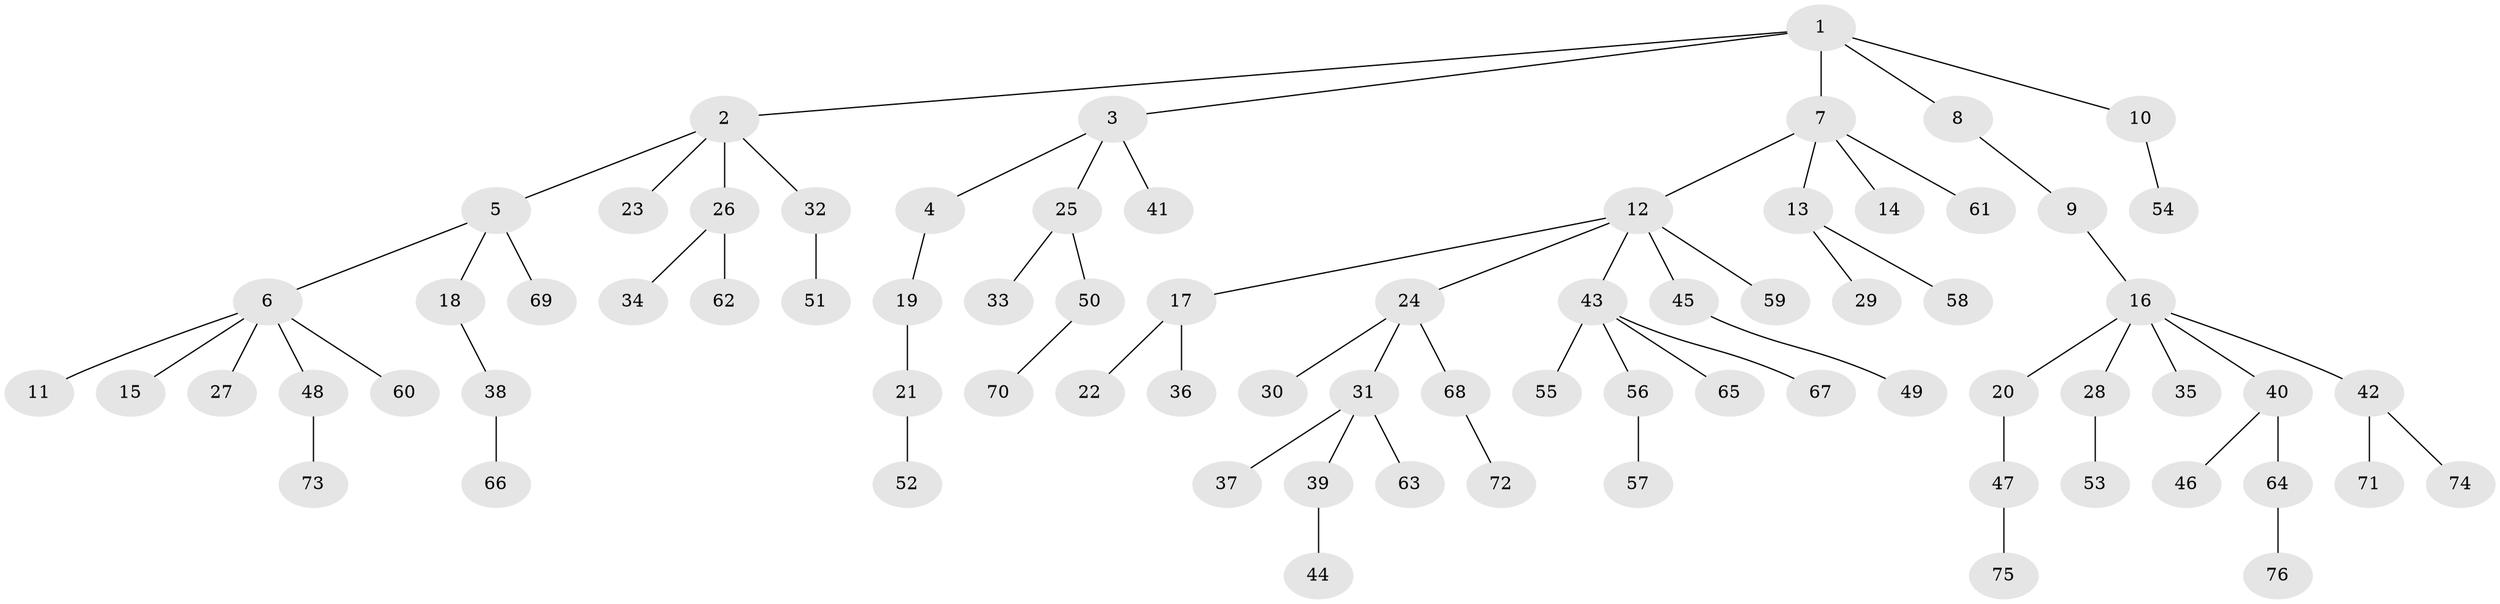 // Generated by graph-tools (version 1.1) at 2025/26/03/09/25 03:26:29]
// undirected, 76 vertices, 75 edges
graph export_dot {
graph [start="1"]
  node [color=gray90,style=filled];
  1;
  2;
  3;
  4;
  5;
  6;
  7;
  8;
  9;
  10;
  11;
  12;
  13;
  14;
  15;
  16;
  17;
  18;
  19;
  20;
  21;
  22;
  23;
  24;
  25;
  26;
  27;
  28;
  29;
  30;
  31;
  32;
  33;
  34;
  35;
  36;
  37;
  38;
  39;
  40;
  41;
  42;
  43;
  44;
  45;
  46;
  47;
  48;
  49;
  50;
  51;
  52;
  53;
  54;
  55;
  56;
  57;
  58;
  59;
  60;
  61;
  62;
  63;
  64;
  65;
  66;
  67;
  68;
  69;
  70;
  71;
  72;
  73;
  74;
  75;
  76;
  1 -- 2;
  1 -- 3;
  1 -- 7;
  1 -- 8;
  1 -- 10;
  2 -- 5;
  2 -- 23;
  2 -- 26;
  2 -- 32;
  3 -- 4;
  3 -- 25;
  3 -- 41;
  4 -- 19;
  5 -- 6;
  5 -- 18;
  5 -- 69;
  6 -- 11;
  6 -- 15;
  6 -- 27;
  6 -- 48;
  6 -- 60;
  7 -- 12;
  7 -- 13;
  7 -- 14;
  7 -- 61;
  8 -- 9;
  9 -- 16;
  10 -- 54;
  12 -- 17;
  12 -- 24;
  12 -- 43;
  12 -- 45;
  12 -- 59;
  13 -- 29;
  13 -- 58;
  16 -- 20;
  16 -- 28;
  16 -- 35;
  16 -- 40;
  16 -- 42;
  17 -- 22;
  17 -- 36;
  18 -- 38;
  19 -- 21;
  20 -- 47;
  21 -- 52;
  24 -- 30;
  24 -- 31;
  24 -- 68;
  25 -- 33;
  25 -- 50;
  26 -- 34;
  26 -- 62;
  28 -- 53;
  31 -- 37;
  31 -- 39;
  31 -- 63;
  32 -- 51;
  38 -- 66;
  39 -- 44;
  40 -- 46;
  40 -- 64;
  42 -- 71;
  42 -- 74;
  43 -- 55;
  43 -- 56;
  43 -- 65;
  43 -- 67;
  45 -- 49;
  47 -- 75;
  48 -- 73;
  50 -- 70;
  56 -- 57;
  64 -- 76;
  68 -- 72;
}
